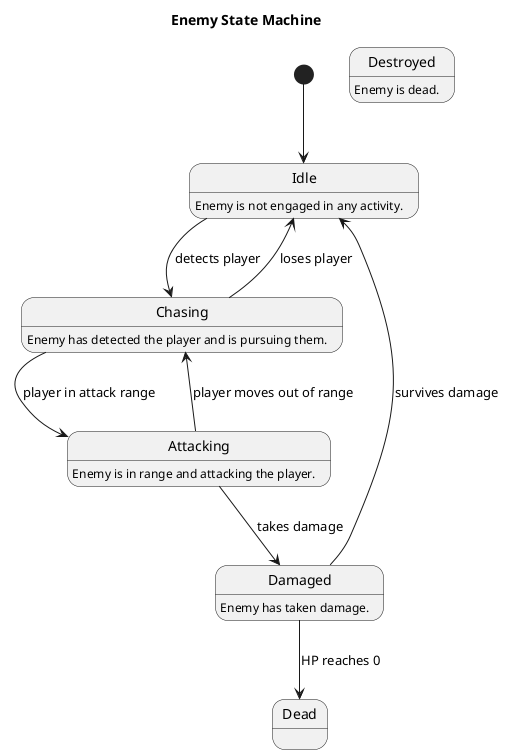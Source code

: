 @startuml EnemyStateMachine
title Enemy State Machine

[*] --> Idle
Idle --> Chasing : detects player
Chasing --> Attacking : player in attack range
Attacking --> Chasing : player moves out of range
Chasing --> Idle : loses player
Attacking --> Damaged : takes damage
Damaged --> Idle : survives damage
Damaged --> Dead : HP reaches 0

Idle: Enemy is not engaged in any activity.
Chasing: Enemy has detected the player and is pursuing them.
Attacking: Enemy is in range and attacking the player.
Damaged: Enemy has taken damage.
Destroyed: Enemy is dead.

@enduml

